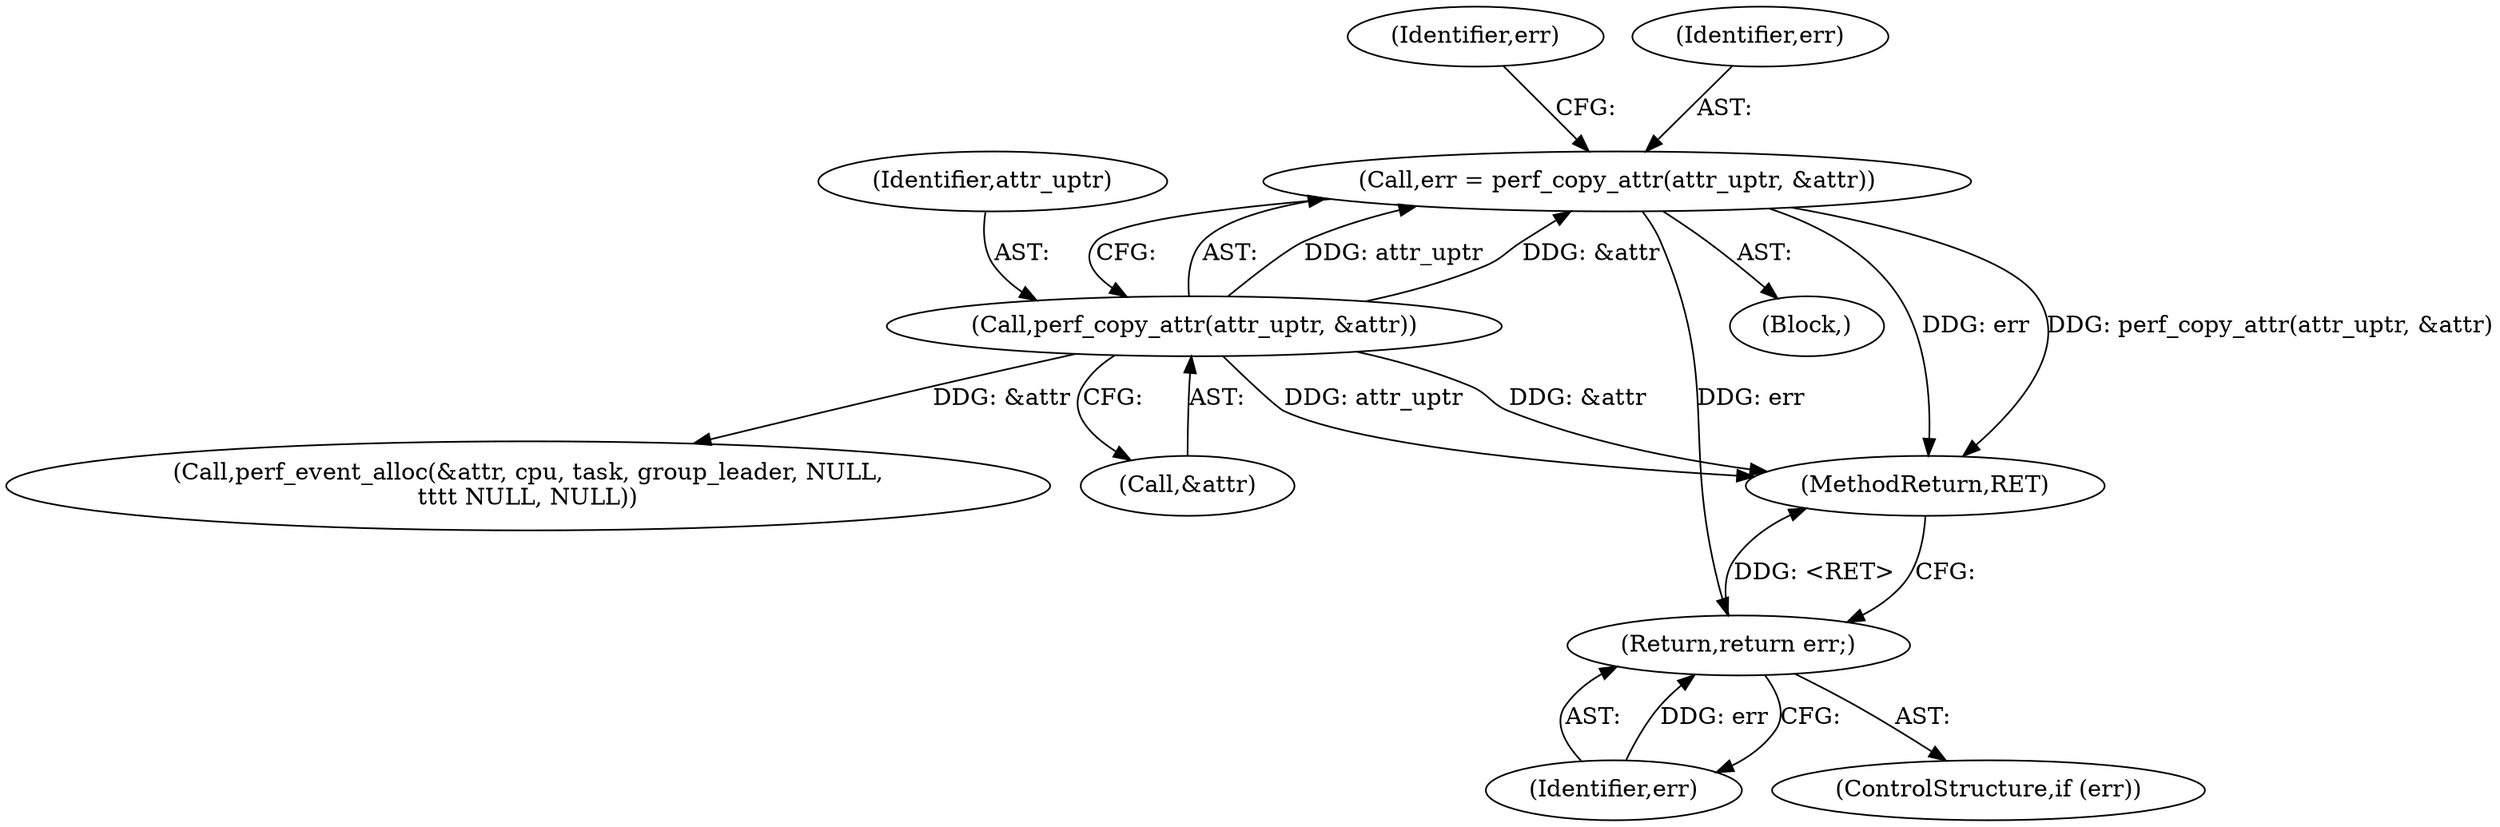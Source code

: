 digraph "0_linux_f63a8daa5812afef4f06c962351687e1ff9ccb2b@API" {
"1000172" [label="(Call,err = perf_copy_attr(attr_uptr, &attr))"];
"1000174" [label="(Call,perf_copy_attr(attr_uptr, &attr))"];
"1000180" [label="(Return,return err;)"];
"1000174" [label="(Call,perf_copy_attr(attr_uptr, &attr))"];
"1000172" [label="(Call,err = perf_copy_attr(attr_uptr, &attr))"];
"1000176" [label="(Call,&attr)"];
"1000129" [label="(Block,)"];
"1000180" [label="(Return,return err;)"];
"1000175" [label="(Identifier,attr_uptr)"];
"1000179" [label="(Identifier,err)"];
"1000679" [label="(MethodReturn,RET)"];
"1000181" [label="(Identifier,err)"];
"1000333" [label="(Call,perf_event_alloc(&attr, cpu, task, group_leader, NULL,\n\t\t\t\t NULL, NULL))"];
"1000178" [label="(ControlStructure,if (err))"];
"1000173" [label="(Identifier,err)"];
"1000172" -> "1000129"  [label="AST: "];
"1000172" -> "1000174"  [label="CFG: "];
"1000173" -> "1000172"  [label="AST: "];
"1000174" -> "1000172"  [label="AST: "];
"1000179" -> "1000172"  [label="CFG: "];
"1000172" -> "1000679"  [label="DDG: err"];
"1000172" -> "1000679"  [label="DDG: perf_copy_attr(attr_uptr, &attr)"];
"1000174" -> "1000172"  [label="DDG: attr_uptr"];
"1000174" -> "1000172"  [label="DDG: &attr"];
"1000172" -> "1000180"  [label="DDG: err"];
"1000174" -> "1000176"  [label="CFG: "];
"1000175" -> "1000174"  [label="AST: "];
"1000176" -> "1000174"  [label="AST: "];
"1000174" -> "1000679"  [label="DDG: &attr"];
"1000174" -> "1000679"  [label="DDG: attr_uptr"];
"1000174" -> "1000333"  [label="DDG: &attr"];
"1000180" -> "1000178"  [label="AST: "];
"1000180" -> "1000181"  [label="CFG: "];
"1000181" -> "1000180"  [label="AST: "];
"1000679" -> "1000180"  [label="CFG: "];
"1000180" -> "1000679"  [label="DDG: <RET>"];
"1000181" -> "1000180"  [label="DDG: err"];
}
